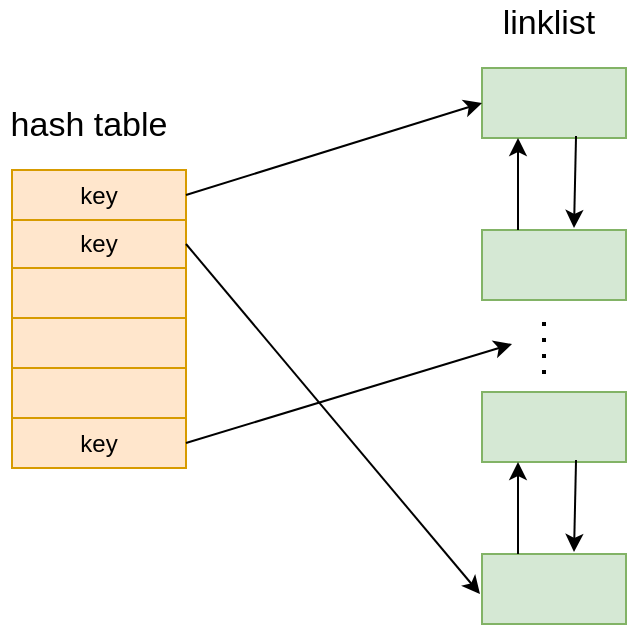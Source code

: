 <mxfile version="18.0.0" type="device"><diagram id="a3o1ow_KYRFHWMpTUuzG" name="Page-1"><mxGraphModel dx="1297" dy="809" grid="0" gridSize="10" guides="1" tooltips="1" connect="1" arrows="1" fold="1" page="1" pageScale="1" pageWidth="1100" pageHeight="850" math="0" shadow="0"><root><mxCell id="0"/><mxCell id="1" parent="0"/><mxCell id="Q7ZkTMb4d5g1qtpZSTYy-19" value="" style="shape=table;html=1;whiteSpace=wrap;startSize=0;container=1;collapsible=0;childLayout=tableLayout;fillColor=#ffe6cc;strokeColor=#d79b00;" vertex="1" parent="1"><mxGeometry x="310" y="367" width="87" height="149" as="geometry"/></mxCell><mxCell id="Q7ZkTMb4d5g1qtpZSTYy-24" value="" style="shape=tableRow;horizontal=0;startSize=0;swimlaneHead=0;swimlaneBody=0;top=0;left=0;bottom=0;right=0;collapsible=0;dropTarget=0;fillColor=none;points=[[0,0.5],[1,0.5]];portConstraint=eastwest;" vertex="1" parent="Q7ZkTMb4d5g1qtpZSTYy-19"><mxGeometry width="87" height="25" as="geometry"/></mxCell><mxCell id="Q7ZkTMb4d5g1qtpZSTYy-25" value="key" style="shape=partialRectangle;html=1;whiteSpace=wrap;connectable=0;fillColor=none;top=0;left=0;bottom=0;right=0;overflow=hidden;" vertex="1" parent="Q7ZkTMb4d5g1qtpZSTYy-24"><mxGeometry width="87" height="25" as="geometry"><mxRectangle width="87" height="25" as="alternateBounds"/></mxGeometry></mxCell><mxCell id="Q7ZkTMb4d5g1qtpZSTYy-20" value="" style="shape=tableRow;horizontal=0;startSize=0;swimlaneHead=0;swimlaneBody=0;top=0;left=0;bottom=0;right=0;collapsible=0;dropTarget=0;fillColor=none;points=[[0,0.5],[1,0.5]];portConstraint=eastwest;" vertex="1" parent="Q7ZkTMb4d5g1qtpZSTYy-19"><mxGeometry y="25" width="87" height="24" as="geometry"/></mxCell><mxCell id="Q7ZkTMb4d5g1qtpZSTYy-21" value="key" style="shape=partialRectangle;html=1;whiteSpace=wrap;connectable=0;fillColor=none;top=0;left=0;bottom=0;right=0;overflow=hidden;" vertex="1" parent="Q7ZkTMb4d5g1qtpZSTYy-20"><mxGeometry width="87" height="24" as="geometry"><mxRectangle width="87" height="24" as="alternateBounds"/></mxGeometry></mxCell><mxCell id="Q7ZkTMb4d5g1qtpZSTYy-38" style="shape=tableRow;horizontal=0;startSize=0;swimlaneHead=0;swimlaneBody=0;top=0;left=0;bottom=0;right=0;collapsible=0;dropTarget=0;fillColor=none;points=[[0,0.5],[1,0.5]];portConstraint=eastwest;" vertex="1" parent="Q7ZkTMb4d5g1qtpZSTYy-19"><mxGeometry y="49" width="87" height="25" as="geometry"/></mxCell><mxCell id="Q7ZkTMb4d5g1qtpZSTYy-39" style="shape=partialRectangle;html=1;whiteSpace=wrap;connectable=0;fillColor=none;top=0;left=0;bottom=0;right=0;overflow=hidden;" vertex="1" parent="Q7ZkTMb4d5g1qtpZSTYy-38"><mxGeometry width="87" height="25" as="geometry"><mxRectangle width="87" height="25" as="alternateBounds"/></mxGeometry></mxCell><mxCell id="Q7ZkTMb4d5g1qtpZSTYy-36" style="shape=tableRow;horizontal=0;startSize=0;swimlaneHead=0;swimlaneBody=0;top=0;left=0;bottom=0;right=0;collapsible=0;dropTarget=0;fillColor=none;points=[[0,0.5],[1,0.5]];portConstraint=eastwest;" vertex="1" parent="Q7ZkTMb4d5g1qtpZSTYy-19"><mxGeometry y="74" width="87" height="25" as="geometry"/></mxCell><mxCell id="Q7ZkTMb4d5g1qtpZSTYy-37" style="shape=partialRectangle;html=1;whiteSpace=wrap;connectable=0;fillColor=none;top=0;left=0;bottom=0;right=0;overflow=hidden;" vertex="1" parent="Q7ZkTMb4d5g1qtpZSTYy-36"><mxGeometry width="87" height="25" as="geometry"><mxRectangle width="87" height="25" as="alternateBounds"/></mxGeometry></mxCell><mxCell id="Q7ZkTMb4d5g1qtpZSTYy-34" style="shape=tableRow;horizontal=0;startSize=0;swimlaneHead=0;swimlaneBody=0;top=0;left=0;bottom=0;right=0;collapsible=0;dropTarget=0;fillColor=none;points=[[0,0.5],[1,0.5]];portConstraint=eastwest;" vertex="1" parent="Q7ZkTMb4d5g1qtpZSTYy-19"><mxGeometry y="99" width="87" height="25" as="geometry"/></mxCell><mxCell id="Q7ZkTMb4d5g1qtpZSTYy-35" style="shape=partialRectangle;html=1;whiteSpace=wrap;connectable=0;fillColor=none;top=0;left=0;bottom=0;right=0;overflow=hidden;" vertex="1" parent="Q7ZkTMb4d5g1qtpZSTYy-34"><mxGeometry width="87" height="25" as="geometry"><mxRectangle width="87" height="25" as="alternateBounds"/></mxGeometry></mxCell><mxCell id="Q7ZkTMb4d5g1qtpZSTYy-32" style="shape=tableRow;horizontal=0;startSize=0;swimlaneHead=0;swimlaneBody=0;top=0;left=0;bottom=0;right=0;collapsible=0;dropTarget=0;fillColor=none;points=[[0,0.5],[1,0.5]];portConstraint=eastwest;" vertex="1" parent="Q7ZkTMb4d5g1qtpZSTYy-19"><mxGeometry y="124" width="87" height="25" as="geometry"/></mxCell><mxCell id="Q7ZkTMb4d5g1qtpZSTYy-33" value="key" style="shape=partialRectangle;html=1;whiteSpace=wrap;connectable=0;fillColor=none;top=0;left=0;bottom=0;right=0;overflow=hidden;" vertex="1" parent="Q7ZkTMb4d5g1qtpZSTYy-32"><mxGeometry width="87" height="25" as="geometry"><mxRectangle width="87" height="25" as="alternateBounds"/></mxGeometry></mxCell><mxCell id="Q7ZkTMb4d5g1qtpZSTYy-40" value="&lt;font style=&quot;font-size: 17px;&quot;&gt;hash table&lt;/font&gt;" style="text;html=1;align=center;verticalAlign=middle;resizable=0;points=[];autosize=1;strokeColor=none;fillColor=none;" vertex="1" parent="1"><mxGeometry x="304" y="335" width="88" height="20" as="geometry"/></mxCell><mxCell id="Q7ZkTMb4d5g1qtpZSTYy-41" value="" style="rounded=0;whiteSpace=wrap;html=1;fillColor=#d5e8d4;strokeColor=#82b366;" vertex="1" parent="1"><mxGeometry x="545" y="316" width="72" height="35" as="geometry"/></mxCell><mxCell id="Q7ZkTMb4d5g1qtpZSTYy-42" value="" style="rounded=0;whiteSpace=wrap;html=1;fillColor=#d5e8d4;strokeColor=#82b366;" vertex="1" parent="1"><mxGeometry x="545" y="397" width="72" height="35" as="geometry"/></mxCell><mxCell id="Q7ZkTMb4d5g1qtpZSTYy-43" value="" style="endArrow=classic;html=1;rounded=0;entryX=0.25;entryY=1;entryDx=0;entryDy=0;exitX=0.25;exitY=0;exitDx=0;exitDy=0;" edge="1" parent="1" source="Q7ZkTMb4d5g1qtpZSTYy-42" target="Q7ZkTMb4d5g1qtpZSTYy-41"><mxGeometry width="50" height="50" relative="1" as="geometry"><mxPoint x="524" y="439" as="sourcePoint"/><mxPoint x="574" y="389" as="targetPoint"/></mxGeometry></mxCell><mxCell id="Q7ZkTMb4d5g1qtpZSTYy-44" value="" style="endArrow=classic;html=1;rounded=0;entryX=0.639;entryY=-0.029;entryDx=0;entryDy=0;exitX=0.653;exitY=0.971;exitDx=0;exitDy=0;entryPerimeter=0;exitPerimeter=0;" edge="1" parent="1" source="Q7ZkTMb4d5g1qtpZSTYy-41" target="Q7ZkTMb4d5g1qtpZSTYy-42"><mxGeometry width="50" height="50" relative="1" as="geometry"><mxPoint x="573" y="407" as="sourcePoint"/><mxPoint x="573" y="361" as="targetPoint"/></mxGeometry></mxCell><mxCell id="Q7ZkTMb4d5g1qtpZSTYy-46" value="" style="rounded=0;whiteSpace=wrap;html=1;fillColor=#d5e8d4;strokeColor=#82b366;" vertex="1" parent="1"><mxGeometry x="545" y="478" width="72" height="35" as="geometry"/></mxCell><mxCell id="Q7ZkTMb4d5g1qtpZSTYy-47" value="" style="rounded=0;whiteSpace=wrap;html=1;fillColor=#d5e8d4;strokeColor=#82b366;" vertex="1" parent="1"><mxGeometry x="545" y="559" width="72" height="35" as="geometry"/></mxCell><mxCell id="Q7ZkTMb4d5g1qtpZSTYy-48" value="" style="endArrow=classic;html=1;rounded=0;entryX=0.25;entryY=1;entryDx=0;entryDy=0;exitX=0.25;exitY=0;exitDx=0;exitDy=0;" edge="1" parent="1" source="Q7ZkTMb4d5g1qtpZSTYy-47" target="Q7ZkTMb4d5g1qtpZSTYy-46"><mxGeometry width="50" height="50" relative="1" as="geometry"><mxPoint x="524" y="601" as="sourcePoint"/><mxPoint x="574" y="551" as="targetPoint"/></mxGeometry></mxCell><mxCell id="Q7ZkTMb4d5g1qtpZSTYy-49" value="" style="endArrow=classic;html=1;rounded=0;entryX=0.639;entryY=-0.029;entryDx=0;entryDy=0;exitX=0.653;exitY=0.971;exitDx=0;exitDy=0;entryPerimeter=0;exitPerimeter=0;" edge="1" parent="1" source="Q7ZkTMb4d5g1qtpZSTYy-46" target="Q7ZkTMb4d5g1qtpZSTYy-47"><mxGeometry width="50" height="50" relative="1" as="geometry"><mxPoint x="573" y="569" as="sourcePoint"/><mxPoint x="573" y="523" as="targetPoint"/></mxGeometry></mxCell><mxCell id="Q7ZkTMb4d5g1qtpZSTYy-50" value="" style="endArrow=none;dashed=1;html=1;dashPattern=1 3;strokeWidth=2;rounded=0;" edge="1" parent="1"><mxGeometry width="50" height="50" relative="1" as="geometry"><mxPoint x="576" y="469" as="sourcePoint"/><mxPoint x="576" y="443" as="targetPoint"/></mxGeometry></mxCell><mxCell id="Q7ZkTMb4d5g1qtpZSTYy-51" value="linklist" style="text;html=1;align=center;verticalAlign=middle;resizable=0;points=[];autosize=1;strokeColor=none;fillColor=none;fontSize=17;" vertex="1" parent="1"><mxGeometry x="550" y="282" width="56" height="24" as="geometry"/></mxCell><mxCell id="Q7ZkTMb4d5g1qtpZSTYy-52" value="" style="endArrow=classic;html=1;rounded=0;fontSize=17;exitX=1;exitY=0.5;exitDx=0;exitDy=0;entryX=0;entryY=0.5;entryDx=0;entryDy=0;" edge="1" parent="1" source="Q7ZkTMb4d5g1qtpZSTYy-24" target="Q7ZkTMb4d5g1qtpZSTYy-41"><mxGeometry width="50" height="50" relative="1" as="geometry"><mxPoint x="431" y="395" as="sourcePoint"/><mxPoint x="534" y="343" as="targetPoint"/></mxGeometry></mxCell><mxCell id="Q7ZkTMb4d5g1qtpZSTYy-53" value="" style="endArrow=classic;html=1;rounded=0;fontSize=17;exitX=1;exitY=0.5;exitDx=0;exitDy=0;" edge="1" parent="1" source="Q7ZkTMb4d5g1qtpZSTYy-32"><mxGeometry width="50" height="50" relative="1" as="geometry"><mxPoint x="407" y="389.5" as="sourcePoint"/><mxPoint x="560" y="454" as="targetPoint"/></mxGeometry></mxCell><mxCell id="Q7ZkTMb4d5g1qtpZSTYy-54" value="" style="endArrow=classic;html=1;rounded=0;fontSize=17;exitX=1;exitY=0.5;exitDx=0;exitDy=0;" edge="1" parent="1" source="Q7ZkTMb4d5g1qtpZSTYy-20"><mxGeometry width="50" height="50" relative="1" as="geometry"><mxPoint x="524" y="436" as="sourcePoint"/><mxPoint x="544" y="579" as="targetPoint"/></mxGeometry></mxCell></root></mxGraphModel></diagram></mxfile>